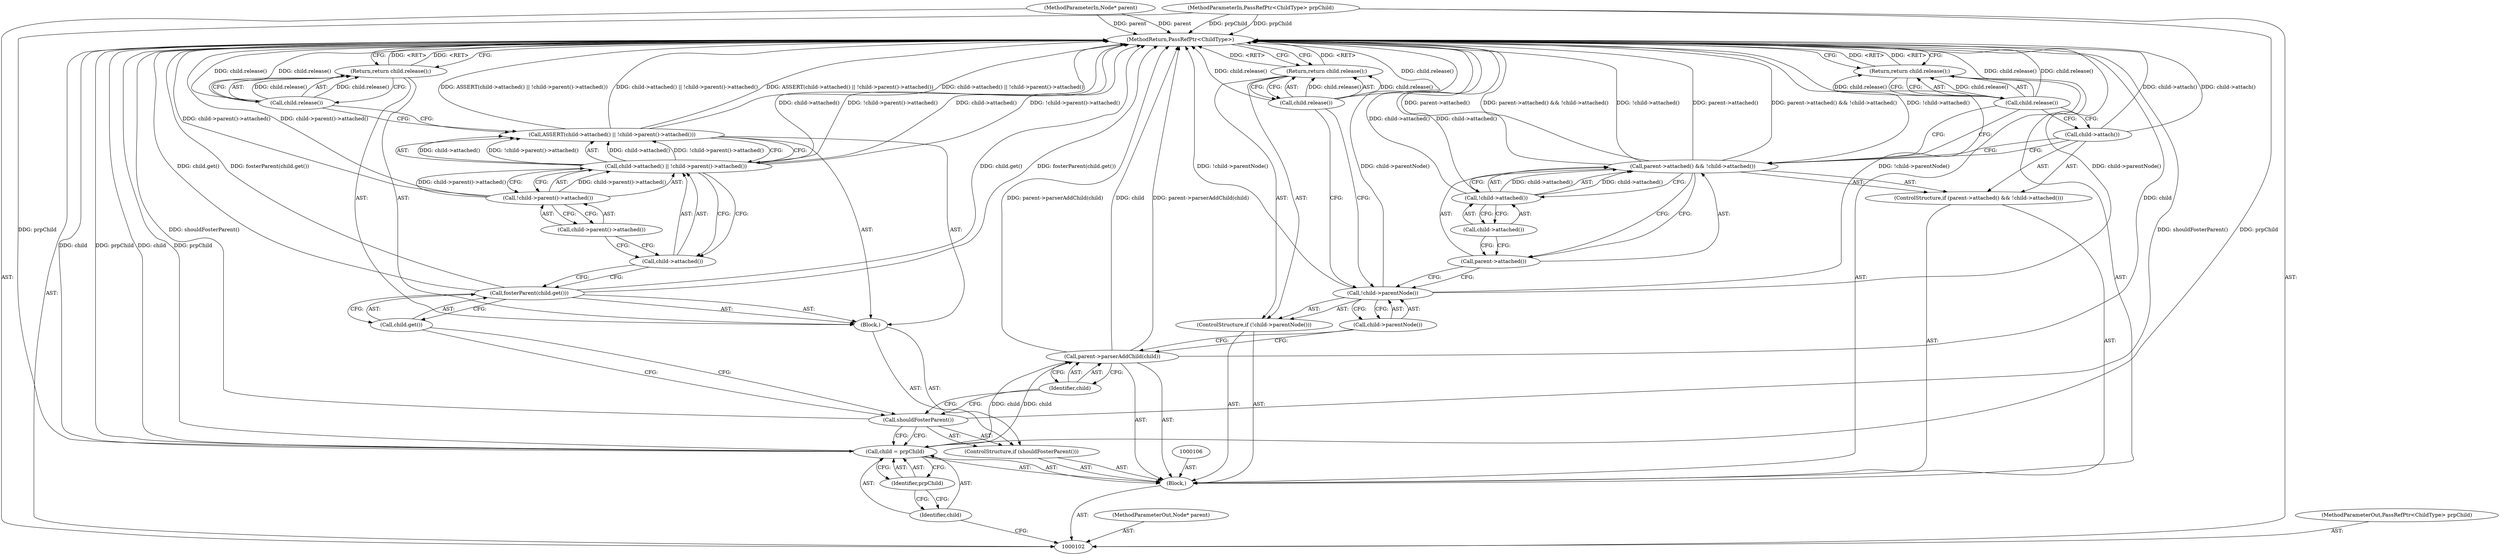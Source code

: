 digraph "0_Chrome_61b77165a1125a80f105f4382a99d9d7a1eb0cf2" {
"1000137" [label="(MethodReturn,PassRefPtr<ChildType>)"];
"1000103" [label="(MethodParameterIn,Node* parent)"];
"1000199" [label="(MethodParameterOut,Node* parent)"];
"1000104" [label="(MethodParameterIn,PassRefPtr<ChildType> prpChild)"];
"1000200" [label="(MethodParameterOut,PassRefPtr<ChildType> prpChild)"];
"1000123" [label="(Identifier,child)"];
"1000122" [label="(Call,parent->parserAddChild(child))"];
"1000124" [label="(ControlStructure,if (!child->parentNode()))"];
"1000125" [label="(Call,!child->parentNode())"];
"1000126" [label="(Call,child->parentNode())"];
"1000128" [label="(Call,child.release())"];
"1000127" [label="(Return,return child.release();)"];
"1000132" [label="(Call,!child->attached())"];
"1000133" [label="(Call,child->attached())"];
"1000129" [label="(ControlStructure,if (parent->attached() && !child->attached()))"];
"1000130" [label="(Call,parent->attached() && !child->attached())"];
"1000131" [label="(Call,parent->attached())"];
"1000134" [label="(Call,child->attach())"];
"1000105" [label="(Block,)"];
"1000136" [label="(Call,child.release())"];
"1000135" [label="(Return,return child.release();)"];
"1000107" [label="(Call,child = prpChild)"];
"1000108" [label="(Identifier,child)"];
"1000109" [label="(Identifier,prpChild)"];
"1000112" [label="(Block,)"];
"1000110" [label="(ControlStructure,if (shouldFosterParent()))"];
"1000111" [label="(Call,shouldFosterParent())"];
"1000114" [label="(Call,child.get())"];
"1000113" [label="(Call,fosterParent(child.get()))"];
"1000116" [label="(Call,child->attached() || !child->parent()->attached())"];
"1000117" [label="(Call,child->attached())"];
"1000118" [label="(Call,!child->parent()->attached())"];
"1000119" [label="(Call,child->parent()->attached())"];
"1000115" [label="(Call,ASSERT(child->attached() || !child->parent()->attached()))"];
"1000121" [label="(Call,child.release())"];
"1000120" [label="(Return,return child.release();)"];
"1000137" -> "1000102"  [label="AST: "];
"1000137" -> "1000120"  [label="CFG: "];
"1000137" -> "1000127"  [label="CFG: "];
"1000137" -> "1000135"  [label="CFG: "];
"1000135" -> "1000137"  [label="DDG: <RET>"];
"1000127" -> "1000137"  [label="DDG: <RET>"];
"1000120" -> "1000137"  [label="DDG: <RET>"];
"1000116" -> "1000137"  [label="DDG: child->attached()"];
"1000116" -> "1000137"  [label="DDG: !child->parent()->attached()"];
"1000125" -> "1000137"  [label="DDG: !child->parentNode()"];
"1000125" -> "1000137"  [label="DDG: child->parentNode()"];
"1000107" -> "1000137"  [label="DDG: child"];
"1000107" -> "1000137"  [label="DDG: prpChild"];
"1000104" -> "1000137"  [label="DDG: prpChild"];
"1000113" -> "1000137"  [label="DDG: child.get()"];
"1000113" -> "1000137"  [label="DDG: fosterParent(child.get())"];
"1000132" -> "1000137"  [label="DDG: child->attached()"];
"1000128" -> "1000137"  [label="DDG: child.release()"];
"1000118" -> "1000137"  [label="DDG: child->parent()->attached()"];
"1000130" -> "1000137"  [label="DDG: parent->attached()"];
"1000130" -> "1000137"  [label="DDG: parent->attached() && !child->attached()"];
"1000130" -> "1000137"  [label="DDG: !child->attached()"];
"1000122" -> "1000137"  [label="DDG: child"];
"1000122" -> "1000137"  [label="DDG: parent->parserAddChild(child)"];
"1000103" -> "1000137"  [label="DDG: parent"];
"1000134" -> "1000137"  [label="DDG: child->attach()"];
"1000115" -> "1000137"  [label="DDG: ASSERT(child->attached() || !child->parent()->attached())"];
"1000115" -> "1000137"  [label="DDG: child->attached() || !child->parent()->attached()"];
"1000121" -> "1000137"  [label="DDG: child.release()"];
"1000136" -> "1000137"  [label="DDG: child.release()"];
"1000111" -> "1000137"  [label="DDG: shouldFosterParent()"];
"1000103" -> "1000102"  [label="AST: "];
"1000103" -> "1000137"  [label="DDG: parent"];
"1000199" -> "1000102"  [label="AST: "];
"1000104" -> "1000102"  [label="AST: "];
"1000104" -> "1000137"  [label="DDG: prpChild"];
"1000104" -> "1000107"  [label="DDG: prpChild"];
"1000200" -> "1000102"  [label="AST: "];
"1000123" -> "1000122"  [label="AST: "];
"1000123" -> "1000111"  [label="CFG: "];
"1000122" -> "1000123"  [label="CFG: "];
"1000122" -> "1000105"  [label="AST: "];
"1000122" -> "1000123"  [label="CFG: "];
"1000123" -> "1000122"  [label="AST: "];
"1000126" -> "1000122"  [label="CFG: "];
"1000122" -> "1000137"  [label="DDG: child"];
"1000122" -> "1000137"  [label="DDG: parent->parserAddChild(child)"];
"1000107" -> "1000122"  [label="DDG: child"];
"1000124" -> "1000105"  [label="AST: "];
"1000125" -> "1000124"  [label="AST: "];
"1000127" -> "1000124"  [label="AST: "];
"1000125" -> "1000124"  [label="AST: "];
"1000125" -> "1000126"  [label="CFG: "];
"1000126" -> "1000125"  [label="AST: "];
"1000128" -> "1000125"  [label="CFG: "];
"1000131" -> "1000125"  [label="CFG: "];
"1000125" -> "1000137"  [label="DDG: !child->parentNode()"];
"1000125" -> "1000137"  [label="DDG: child->parentNode()"];
"1000126" -> "1000125"  [label="AST: "];
"1000126" -> "1000122"  [label="CFG: "];
"1000125" -> "1000126"  [label="CFG: "];
"1000128" -> "1000127"  [label="AST: "];
"1000128" -> "1000125"  [label="CFG: "];
"1000127" -> "1000128"  [label="CFG: "];
"1000128" -> "1000137"  [label="DDG: child.release()"];
"1000128" -> "1000127"  [label="DDG: child.release()"];
"1000127" -> "1000124"  [label="AST: "];
"1000127" -> "1000128"  [label="CFG: "];
"1000128" -> "1000127"  [label="AST: "];
"1000137" -> "1000127"  [label="CFG: "];
"1000127" -> "1000137"  [label="DDG: <RET>"];
"1000128" -> "1000127"  [label="DDG: child.release()"];
"1000132" -> "1000130"  [label="AST: "];
"1000132" -> "1000133"  [label="CFG: "];
"1000133" -> "1000132"  [label="AST: "];
"1000130" -> "1000132"  [label="CFG: "];
"1000132" -> "1000137"  [label="DDG: child->attached()"];
"1000132" -> "1000130"  [label="DDG: child->attached()"];
"1000133" -> "1000132"  [label="AST: "];
"1000133" -> "1000131"  [label="CFG: "];
"1000132" -> "1000133"  [label="CFG: "];
"1000129" -> "1000105"  [label="AST: "];
"1000130" -> "1000129"  [label="AST: "];
"1000134" -> "1000129"  [label="AST: "];
"1000130" -> "1000129"  [label="AST: "];
"1000130" -> "1000131"  [label="CFG: "];
"1000130" -> "1000132"  [label="CFG: "];
"1000131" -> "1000130"  [label="AST: "];
"1000132" -> "1000130"  [label="AST: "];
"1000134" -> "1000130"  [label="CFG: "];
"1000136" -> "1000130"  [label="CFG: "];
"1000130" -> "1000137"  [label="DDG: parent->attached()"];
"1000130" -> "1000137"  [label="DDG: parent->attached() && !child->attached()"];
"1000130" -> "1000137"  [label="DDG: !child->attached()"];
"1000132" -> "1000130"  [label="DDG: child->attached()"];
"1000131" -> "1000130"  [label="AST: "];
"1000131" -> "1000125"  [label="CFG: "];
"1000133" -> "1000131"  [label="CFG: "];
"1000130" -> "1000131"  [label="CFG: "];
"1000134" -> "1000129"  [label="AST: "];
"1000134" -> "1000130"  [label="CFG: "];
"1000136" -> "1000134"  [label="CFG: "];
"1000134" -> "1000137"  [label="DDG: child->attach()"];
"1000105" -> "1000102"  [label="AST: "];
"1000106" -> "1000105"  [label="AST: "];
"1000107" -> "1000105"  [label="AST: "];
"1000110" -> "1000105"  [label="AST: "];
"1000122" -> "1000105"  [label="AST: "];
"1000124" -> "1000105"  [label="AST: "];
"1000129" -> "1000105"  [label="AST: "];
"1000135" -> "1000105"  [label="AST: "];
"1000136" -> "1000135"  [label="AST: "];
"1000136" -> "1000134"  [label="CFG: "];
"1000136" -> "1000130"  [label="CFG: "];
"1000135" -> "1000136"  [label="CFG: "];
"1000136" -> "1000137"  [label="DDG: child.release()"];
"1000136" -> "1000135"  [label="DDG: child.release()"];
"1000135" -> "1000105"  [label="AST: "];
"1000135" -> "1000136"  [label="CFG: "];
"1000136" -> "1000135"  [label="AST: "];
"1000137" -> "1000135"  [label="CFG: "];
"1000135" -> "1000137"  [label="DDG: <RET>"];
"1000136" -> "1000135"  [label="DDG: child.release()"];
"1000107" -> "1000105"  [label="AST: "];
"1000107" -> "1000109"  [label="CFG: "];
"1000108" -> "1000107"  [label="AST: "];
"1000109" -> "1000107"  [label="AST: "];
"1000111" -> "1000107"  [label="CFG: "];
"1000107" -> "1000137"  [label="DDG: child"];
"1000107" -> "1000137"  [label="DDG: prpChild"];
"1000104" -> "1000107"  [label="DDG: prpChild"];
"1000107" -> "1000122"  [label="DDG: child"];
"1000108" -> "1000107"  [label="AST: "];
"1000108" -> "1000102"  [label="CFG: "];
"1000109" -> "1000108"  [label="CFG: "];
"1000109" -> "1000107"  [label="AST: "];
"1000109" -> "1000108"  [label="CFG: "];
"1000107" -> "1000109"  [label="CFG: "];
"1000112" -> "1000110"  [label="AST: "];
"1000113" -> "1000112"  [label="AST: "];
"1000115" -> "1000112"  [label="AST: "];
"1000120" -> "1000112"  [label="AST: "];
"1000110" -> "1000105"  [label="AST: "];
"1000111" -> "1000110"  [label="AST: "];
"1000112" -> "1000110"  [label="AST: "];
"1000111" -> "1000110"  [label="AST: "];
"1000111" -> "1000107"  [label="CFG: "];
"1000114" -> "1000111"  [label="CFG: "];
"1000123" -> "1000111"  [label="CFG: "];
"1000111" -> "1000137"  [label="DDG: shouldFosterParent()"];
"1000114" -> "1000113"  [label="AST: "];
"1000114" -> "1000111"  [label="CFG: "];
"1000113" -> "1000114"  [label="CFG: "];
"1000113" -> "1000112"  [label="AST: "];
"1000113" -> "1000114"  [label="CFG: "];
"1000114" -> "1000113"  [label="AST: "];
"1000117" -> "1000113"  [label="CFG: "];
"1000113" -> "1000137"  [label="DDG: child.get()"];
"1000113" -> "1000137"  [label="DDG: fosterParent(child.get())"];
"1000116" -> "1000115"  [label="AST: "];
"1000116" -> "1000117"  [label="CFG: "];
"1000116" -> "1000118"  [label="CFG: "];
"1000117" -> "1000116"  [label="AST: "];
"1000118" -> "1000116"  [label="AST: "];
"1000115" -> "1000116"  [label="CFG: "];
"1000116" -> "1000137"  [label="DDG: child->attached()"];
"1000116" -> "1000137"  [label="DDG: !child->parent()->attached()"];
"1000116" -> "1000115"  [label="DDG: child->attached()"];
"1000116" -> "1000115"  [label="DDG: !child->parent()->attached()"];
"1000118" -> "1000116"  [label="DDG: child->parent()->attached()"];
"1000117" -> "1000116"  [label="AST: "];
"1000117" -> "1000113"  [label="CFG: "];
"1000119" -> "1000117"  [label="CFG: "];
"1000116" -> "1000117"  [label="CFG: "];
"1000118" -> "1000116"  [label="AST: "];
"1000118" -> "1000119"  [label="CFG: "];
"1000119" -> "1000118"  [label="AST: "];
"1000116" -> "1000118"  [label="CFG: "];
"1000118" -> "1000137"  [label="DDG: child->parent()->attached()"];
"1000118" -> "1000116"  [label="DDG: child->parent()->attached()"];
"1000119" -> "1000118"  [label="AST: "];
"1000119" -> "1000117"  [label="CFG: "];
"1000118" -> "1000119"  [label="CFG: "];
"1000115" -> "1000112"  [label="AST: "];
"1000115" -> "1000116"  [label="CFG: "];
"1000116" -> "1000115"  [label="AST: "];
"1000121" -> "1000115"  [label="CFG: "];
"1000115" -> "1000137"  [label="DDG: ASSERT(child->attached() || !child->parent()->attached())"];
"1000115" -> "1000137"  [label="DDG: child->attached() || !child->parent()->attached()"];
"1000116" -> "1000115"  [label="DDG: child->attached()"];
"1000116" -> "1000115"  [label="DDG: !child->parent()->attached()"];
"1000121" -> "1000120"  [label="AST: "];
"1000121" -> "1000115"  [label="CFG: "];
"1000120" -> "1000121"  [label="CFG: "];
"1000121" -> "1000137"  [label="DDG: child.release()"];
"1000121" -> "1000120"  [label="DDG: child.release()"];
"1000120" -> "1000112"  [label="AST: "];
"1000120" -> "1000121"  [label="CFG: "];
"1000121" -> "1000120"  [label="AST: "];
"1000137" -> "1000120"  [label="CFG: "];
"1000120" -> "1000137"  [label="DDG: <RET>"];
"1000121" -> "1000120"  [label="DDG: child.release()"];
}
